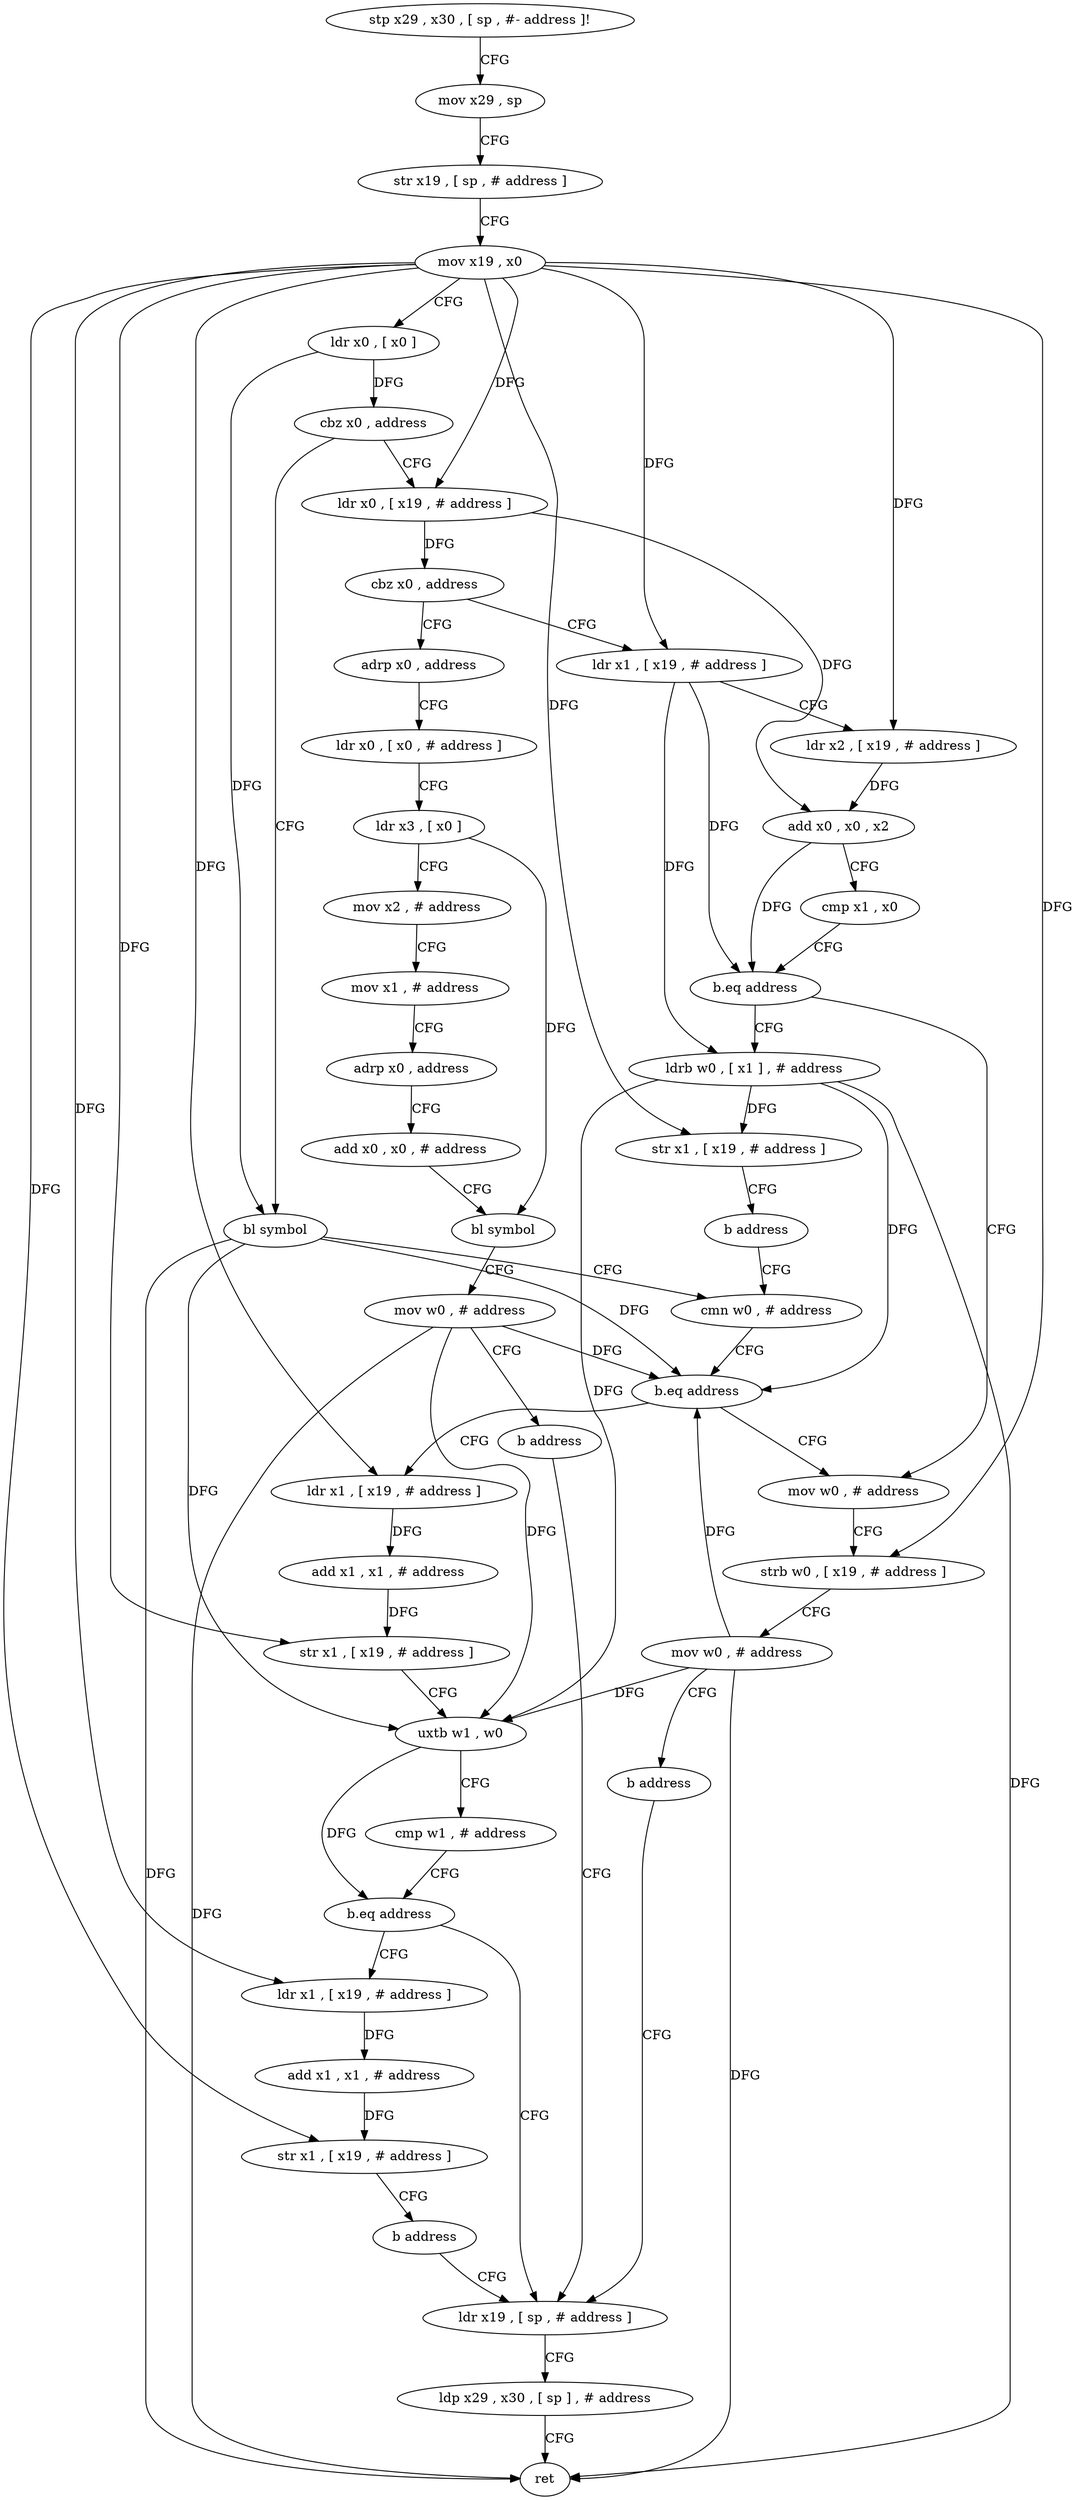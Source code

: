 digraph "func" {
"102508" [label = "stp x29 , x30 , [ sp , #- address ]!" ]
"102512" [label = "mov x29 , sp" ]
"102516" [label = "str x19 , [ sp , # address ]" ]
"102520" [label = "mov x19 , x0" ]
"102524" [label = "ldr x0 , [ x0 ]" ]
"102528" [label = "cbz x0 , address" ]
"102580" [label = "ldr x0 , [ x19 , # address ]" ]
"102532" [label = "bl symbol" ]
"102584" [label = "cbz x0 , address" ]
"102620" [label = "adrp x0 , address" ]
"102588" [label = "ldr x1 , [ x19 , # address ]" ]
"102536" [label = "cmn w0 , # address" ]
"102624" [label = "ldr x0 , [ x0 , # address ]" ]
"102628" [label = "ldr x3 , [ x0 ]" ]
"102632" [label = "mov x2 , # address" ]
"102636" [label = "mov x1 , # address" ]
"102640" [label = "adrp x0 , address" ]
"102644" [label = "add x0 , x0 , # address" ]
"102648" [label = "bl symbol" ]
"102652" [label = "mov w0 , # address" ]
"102656" [label = "b address" ]
"102568" [label = "ldr x19 , [ sp , # address ]" ]
"102592" [label = "ldr x2 , [ x19 , # address ]" ]
"102596" [label = "add x0 , x0 , x2" ]
"102600" [label = "cmp x1 , x0" ]
"102604" [label = "b.eq address" ]
"102660" [label = "mov w0 , # address" ]
"102608" [label = "ldrb w0 , [ x1 ] , # address" ]
"102664" [label = "strb w0 , [ x19 , # address ]" ]
"102668" [label = "mov w0 , # address" ]
"102672" [label = "b address" ]
"102544" [label = "ldr x1 , [ x19 , # address ]" ]
"102548" [label = "add x1 , x1 , # address" ]
"102552" [label = "str x1 , [ x19 , # address ]" ]
"102556" [label = "uxtb w1 , w0" ]
"102560" [label = "cmp w1 , # address" ]
"102564" [label = "b.eq address" ]
"102676" [label = "ldr x1 , [ x19 , # address ]" ]
"102572" [label = "ldp x29 , x30 , [ sp ] , # address" ]
"102576" [label = "ret" ]
"102612" [label = "str x1 , [ x19 , # address ]" ]
"102616" [label = "b address" ]
"102680" [label = "add x1 , x1 , # address" ]
"102684" [label = "str x1 , [ x19 , # address ]" ]
"102688" [label = "b address" ]
"102540" [label = "b.eq address" ]
"102508" -> "102512" [ label = "CFG" ]
"102512" -> "102516" [ label = "CFG" ]
"102516" -> "102520" [ label = "CFG" ]
"102520" -> "102524" [ label = "CFG" ]
"102520" -> "102580" [ label = "DFG" ]
"102520" -> "102588" [ label = "DFG" ]
"102520" -> "102592" [ label = "DFG" ]
"102520" -> "102664" [ label = "DFG" ]
"102520" -> "102612" [ label = "DFG" ]
"102520" -> "102544" [ label = "DFG" ]
"102520" -> "102552" [ label = "DFG" ]
"102520" -> "102676" [ label = "DFG" ]
"102520" -> "102684" [ label = "DFG" ]
"102524" -> "102528" [ label = "DFG" ]
"102524" -> "102532" [ label = "DFG" ]
"102528" -> "102580" [ label = "CFG" ]
"102528" -> "102532" [ label = "CFG" ]
"102580" -> "102584" [ label = "DFG" ]
"102580" -> "102596" [ label = "DFG" ]
"102532" -> "102536" [ label = "CFG" ]
"102532" -> "102540" [ label = "DFG" ]
"102532" -> "102576" [ label = "DFG" ]
"102532" -> "102556" [ label = "DFG" ]
"102584" -> "102620" [ label = "CFG" ]
"102584" -> "102588" [ label = "CFG" ]
"102620" -> "102624" [ label = "CFG" ]
"102588" -> "102592" [ label = "CFG" ]
"102588" -> "102604" [ label = "DFG" ]
"102588" -> "102608" [ label = "DFG" ]
"102536" -> "102540" [ label = "CFG" ]
"102624" -> "102628" [ label = "CFG" ]
"102628" -> "102632" [ label = "CFG" ]
"102628" -> "102648" [ label = "DFG" ]
"102632" -> "102636" [ label = "CFG" ]
"102636" -> "102640" [ label = "CFG" ]
"102640" -> "102644" [ label = "CFG" ]
"102644" -> "102648" [ label = "CFG" ]
"102648" -> "102652" [ label = "CFG" ]
"102652" -> "102656" [ label = "CFG" ]
"102652" -> "102540" [ label = "DFG" ]
"102652" -> "102576" [ label = "DFG" ]
"102652" -> "102556" [ label = "DFG" ]
"102656" -> "102568" [ label = "CFG" ]
"102568" -> "102572" [ label = "CFG" ]
"102592" -> "102596" [ label = "DFG" ]
"102596" -> "102600" [ label = "CFG" ]
"102596" -> "102604" [ label = "DFG" ]
"102600" -> "102604" [ label = "CFG" ]
"102604" -> "102660" [ label = "CFG" ]
"102604" -> "102608" [ label = "CFG" ]
"102660" -> "102664" [ label = "CFG" ]
"102608" -> "102612" [ label = "DFG" ]
"102608" -> "102540" [ label = "DFG" ]
"102608" -> "102576" [ label = "DFG" ]
"102608" -> "102556" [ label = "DFG" ]
"102664" -> "102668" [ label = "CFG" ]
"102668" -> "102672" [ label = "CFG" ]
"102668" -> "102540" [ label = "DFG" ]
"102668" -> "102576" [ label = "DFG" ]
"102668" -> "102556" [ label = "DFG" ]
"102672" -> "102568" [ label = "CFG" ]
"102544" -> "102548" [ label = "DFG" ]
"102548" -> "102552" [ label = "DFG" ]
"102552" -> "102556" [ label = "CFG" ]
"102556" -> "102560" [ label = "CFG" ]
"102556" -> "102564" [ label = "DFG" ]
"102560" -> "102564" [ label = "CFG" ]
"102564" -> "102676" [ label = "CFG" ]
"102564" -> "102568" [ label = "CFG" ]
"102676" -> "102680" [ label = "DFG" ]
"102572" -> "102576" [ label = "CFG" ]
"102612" -> "102616" [ label = "CFG" ]
"102616" -> "102536" [ label = "CFG" ]
"102680" -> "102684" [ label = "DFG" ]
"102684" -> "102688" [ label = "CFG" ]
"102688" -> "102568" [ label = "CFG" ]
"102540" -> "102660" [ label = "CFG" ]
"102540" -> "102544" [ label = "CFG" ]
}
